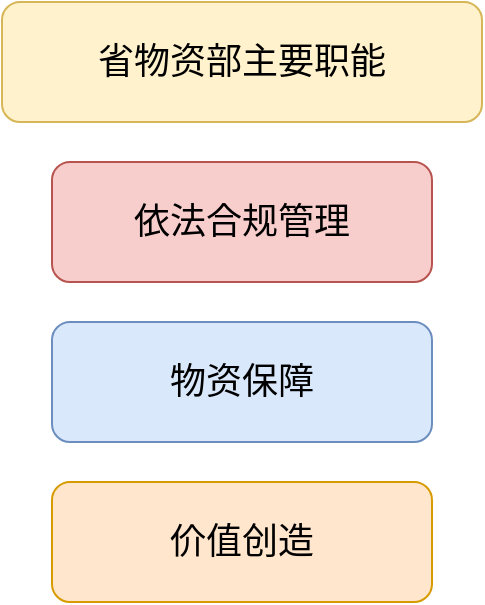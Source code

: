 <mxfile version="17.1.0" type="github">
  <diagram id="2bqZE5nZN3DtKF1DeqvS" name="第 1 页">
    <mxGraphModel dx="1038" dy="539" grid="1" gridSize="10" guides="1" tooltips="1" connect="1" arrows="1" fold="1" page="1" pageScale="1" pageWidth="827" pageHeight="1169" math="0" shadow="0">
      <root>
        <mxCell id="0" />
        <mxCell id="1" parent="0" />
        <mxCell id="3le5bqzE4MfKFqqPGPUC-1" value="省物资部主要职能" style="whiteSpace=wrap;html=1;fontSize=18;fontFamily=MiSans;rounded=1;fillColor=#fff2cc;strokeColor=#d6b656;" vertex="1" parent="1">
          <mxGeometry x="140" y="110" width="240" height="60" as="geometry" />
        </mxCell>
        <mxCell id="3le5bqzE4MfKFqqPGPUC-2" value="依法合规管理" style="whiteSpace=wrap;html=1;fontSize=18;fontFamily=MiSans;rounded=1;fillColor=#f8cecc;strokeColor=#b85450;" vertex="1" parent="1">
          <mxGeometry x="165" y="190" width="190" height="60" as="geometry" />
        </mxCell>
        <mxCell id="3le5bqzE4MfKFqqPGPUC-3" value="物资保障" style="whiteSpace=wrap;html=1;fontSize=18;fontFamily=MiSans;rounded=1;fillColor=#dae8fc;strokeColor=#6c8ebf;" vertex="1" parent="1">
          <mxGeometry x="165" y="270" width="190" height="60" as="geometry" />
        </mxCell>
        <mxCell id="3le5bqzE4MfKFqqPGPUC-4" value="价值创造" style="whiteSpace=wrap;html=1;fontSize=18;fontFamily=MiSans;rounded=1;fillColor=#ffe6cc;strokeColor=#d79b00;" vertex="1" parent="1">
          <mxGeometry x="165" y="350" width="190" height="60" as="geometry" />
        </mxCell>
      </root>
    </mxGraphModel>
  </diagram>
</mxfile>
